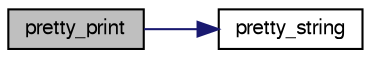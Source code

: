 digraph "pretty_print"
{
  edge [fontname="FreeSans",fontsize="10",labelfontname="FreeSans",labelfontsize="10"];
  node [fontname="FreeSans",fontsize="10",shape=record];
  rankdir="LR";
  Node1 [label="pretty_print",height=0.2,width=0.4,color="black", fillcolor="grey75", style="filled", fontcolor="black"];
  Node1 -> Node2 [color="midnightblue",fontsize="10",style="solid",fontname="FreeSans"];
  Node2 [label="pretty_string",height=0.2,width=0.4,color="black", fillcolor="white", style="filled",URL="$d3/d68/_utilities__print_8h.html#ad9d3e718964122f6b8078d07d981568f"];
}
